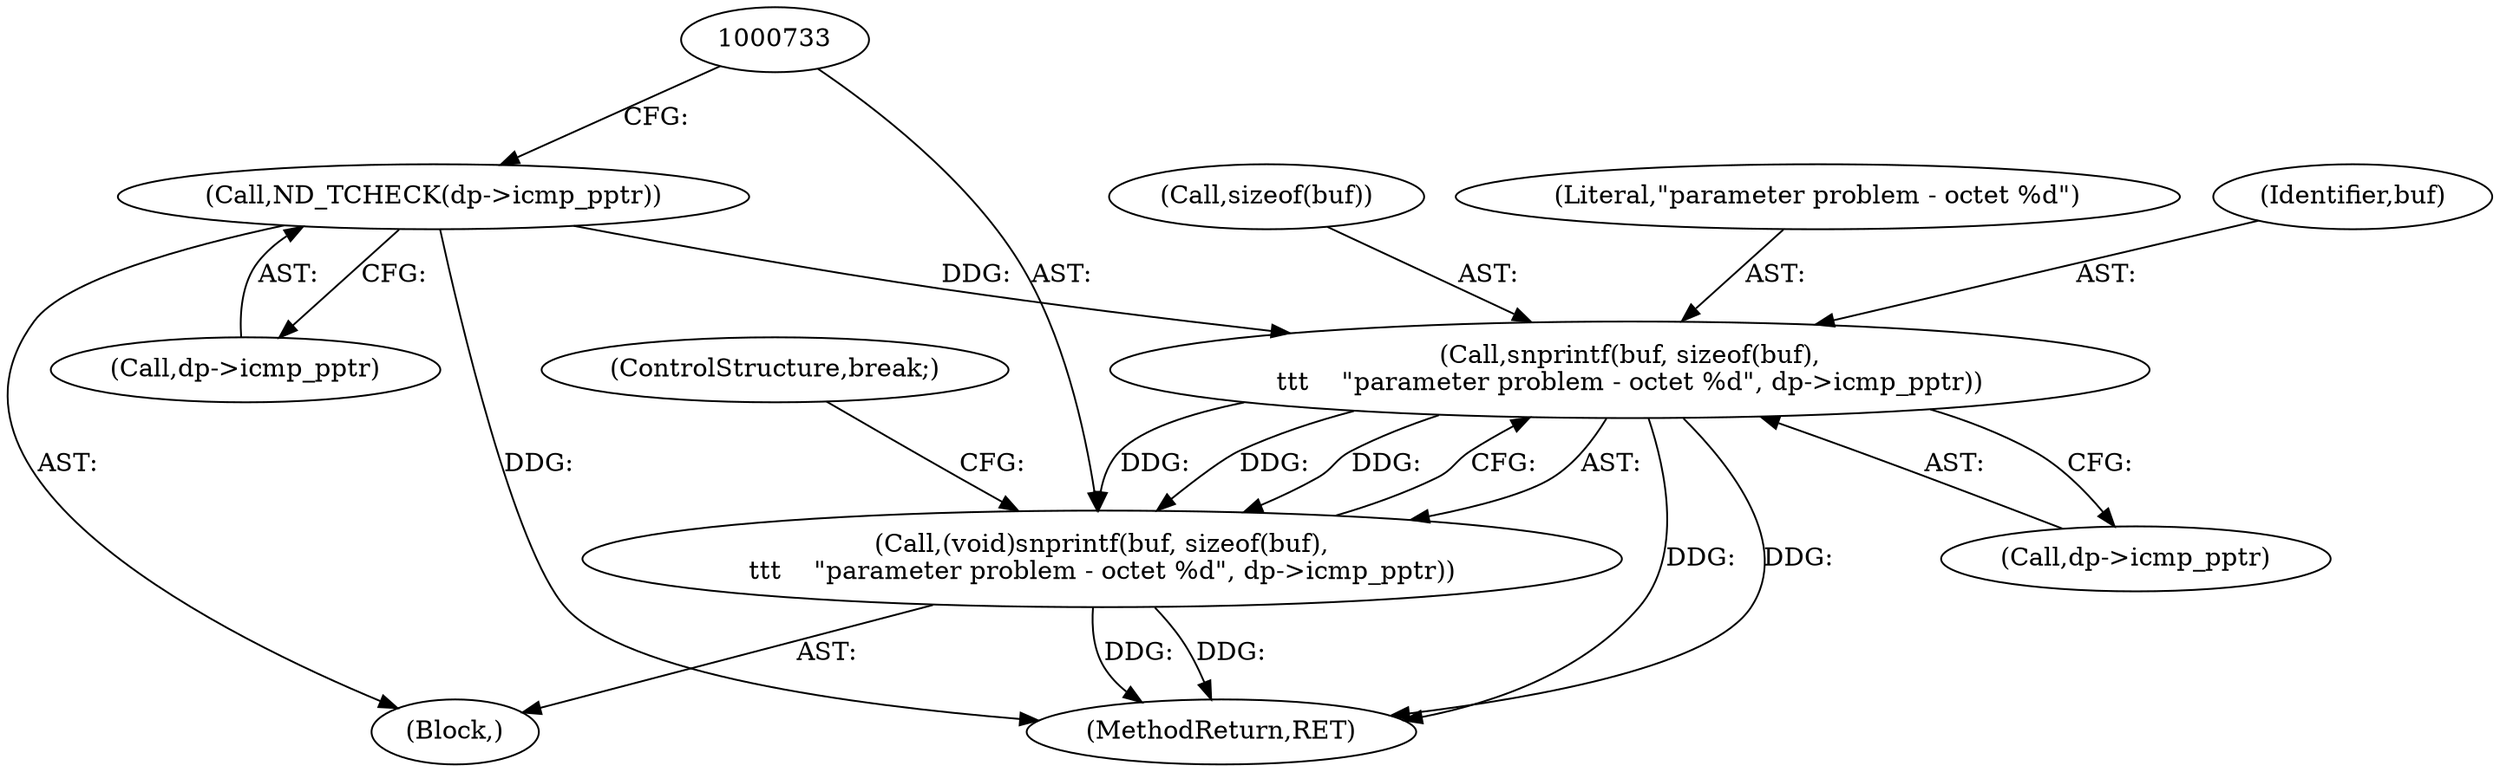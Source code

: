 digraph "0_tcpdump_2b62d1dda41590db29368ec7ba5f4faf3464765a@pointer" {
"1000728" [label="(Call,ND_TCHECK(dp->icmp_pptr))"];
"1000734" [label="(Call,snprintf(buf, sizeof(buf),\n\t\t\t    \"parameter problem - octet %d\", dp->icmp_pptr))"];
"1000732" [label="(Call,(void)snprintf(buf, sizeof(buf),\n\t\t\t    \"parameter problem - octet %d\", dp->icmp_pptr))"];
"1000735" [label="(Identifier,buf)"];
"1000728" [label="(Call,ND_TCHECK(dp->icmp_pptr))"];
"1000736" [label="(Call,sizeof(buf))"];
"1000738" [label="(Literal,\"parameter problem - octet %d\")"];
"1001245" [label="(MethodReturn,RET)"];
"1000729" [label="(Call,dp->icmp_pptr)"];
"1000742" [label="(ControlStructure,break;)"];
"1000732" [label="(Call,(void)snprintf(buf, sizeof(buf),\n\t\t\t    \"parameter problem - octet %d\", dp->icmp_pptr))"];
"1000727" [label="(Block,)"];
"1000739" [label="(Call,dp->icmp_pptr)"];
"1000734" [label="(Call,snprintf(buf, sizeof(buf),\n\t\t\t    \"parameter problem - octet %d\", dp->icmp_pptr))"];
"1000728" -> "1000727"  [label="AST: "];
"1000728" -> "1000729"  [label="CFG: "];
"1000729" -> "1000728"  [label="AST: "];
"1000733" -> "1000728"  [label="CFG: "];
"1000728" -> "1001245"  [label="DDG: "];
"1000728" -> "1000734"  [label="DDG: "];
"1000734" -> "1000732"  [label="AST: "];
"1000734" -> "1000739"  [label="CFG: "];
"1000735" -> "1000734"  [label="AST: "];
"1000736" -> "1000734"  [label="AST: "];
"1000738" -> "1000734"  [label="AST: "];
"1000739" -> "1000734"  [label="AST: "];
"1000732" -> "1000734"  [label="CFG: "];
"1000734" -> "1001245"  [label="DDG: "];
"1000734" -> "1001245"  [label="DDG: "];
"1000734" -> "1000732"  [label="DDG: "];
"1000734" -> "1000732"  [label="DDG: "];
"1000734" -> "1000732"  [label="DDG: "];
"1000732" -> "1000727"  [label="AST: "];
"1000733" -> "1000732"  [label="AST: "];
"1000742" -> "1000732"  [label="CFG: "];
"1000732" -> "1001245"  [label="DDG: "];
"1000732" -> "1001245"  [label="DDG: "];
}
